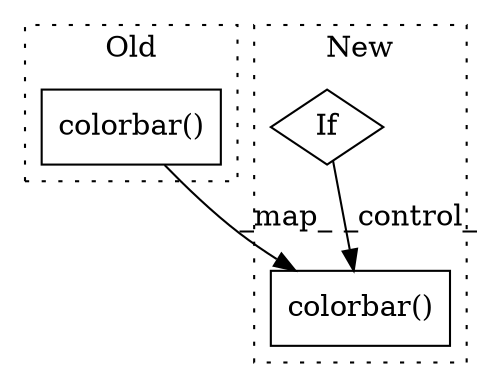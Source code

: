 digraph G {
subgraph cluster0 {
1 [label="colorbar()" a="75" s="7758,7774" l="13,26" shape="box"];
label = "Old";
style="dotted";
}
subgraph cluster1 {
2 [label="colorbar()" a="75" s="8595,8611" l="13,26" shape="box"];
3 [label="If" a="96" s="7507" l="3" shape="diamond"];
label = "New";
style="dotted";
}
1 -> 2 [label="_map_"];
3 -> 2 [label="_control_"];
}